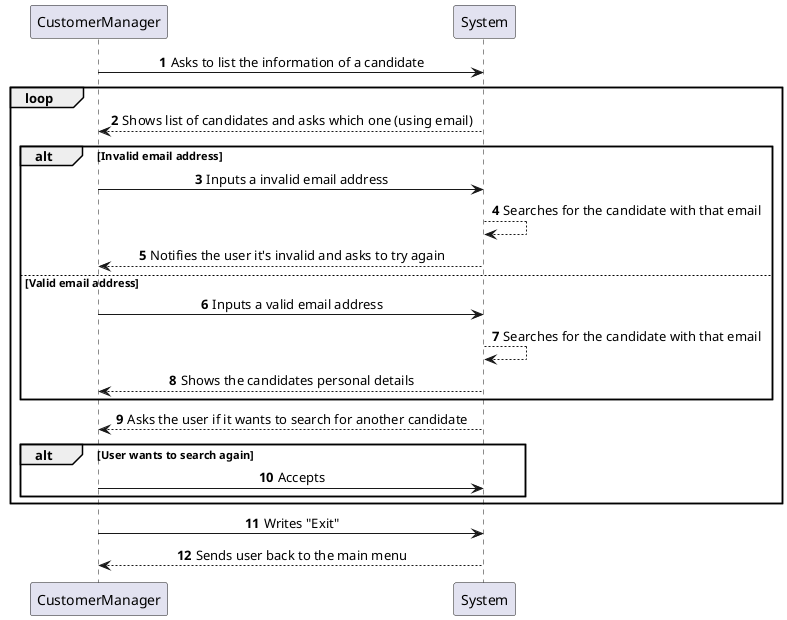 @startuml
'https://plantuml.com/sequence-diagram

autonumber
skinparam sequenceMessageAlign center

CustomerManager -> System: Asks to list the information of a candidate

loop

    System --> CustomerManager: Shows list of candidates and asks which one (using email)


    alt Invalid email address

        CustomerManager -> System: Inputs a invalid email address

        System --> System: Searches for the candidate with that email

        System --> CustomerManager: Notifies the user it's invalid and asks to try again

    else Valid email address

        CustomerManager -> System: Inputs a valid email address

        System --> System: Searches for the candidate with that email

        System --> CustomerManager: Shows the candidates personal details
    end

    System --> CustomerManager: Asks the user if it wants to search for another candidate

    alt User wants to search again

        CustomerManager -> System: Accepts

    end

end

    CustomerManager -> System: Writes "Exit"

    System --> CustomerManager: Sends user back to the main menu

@enduml